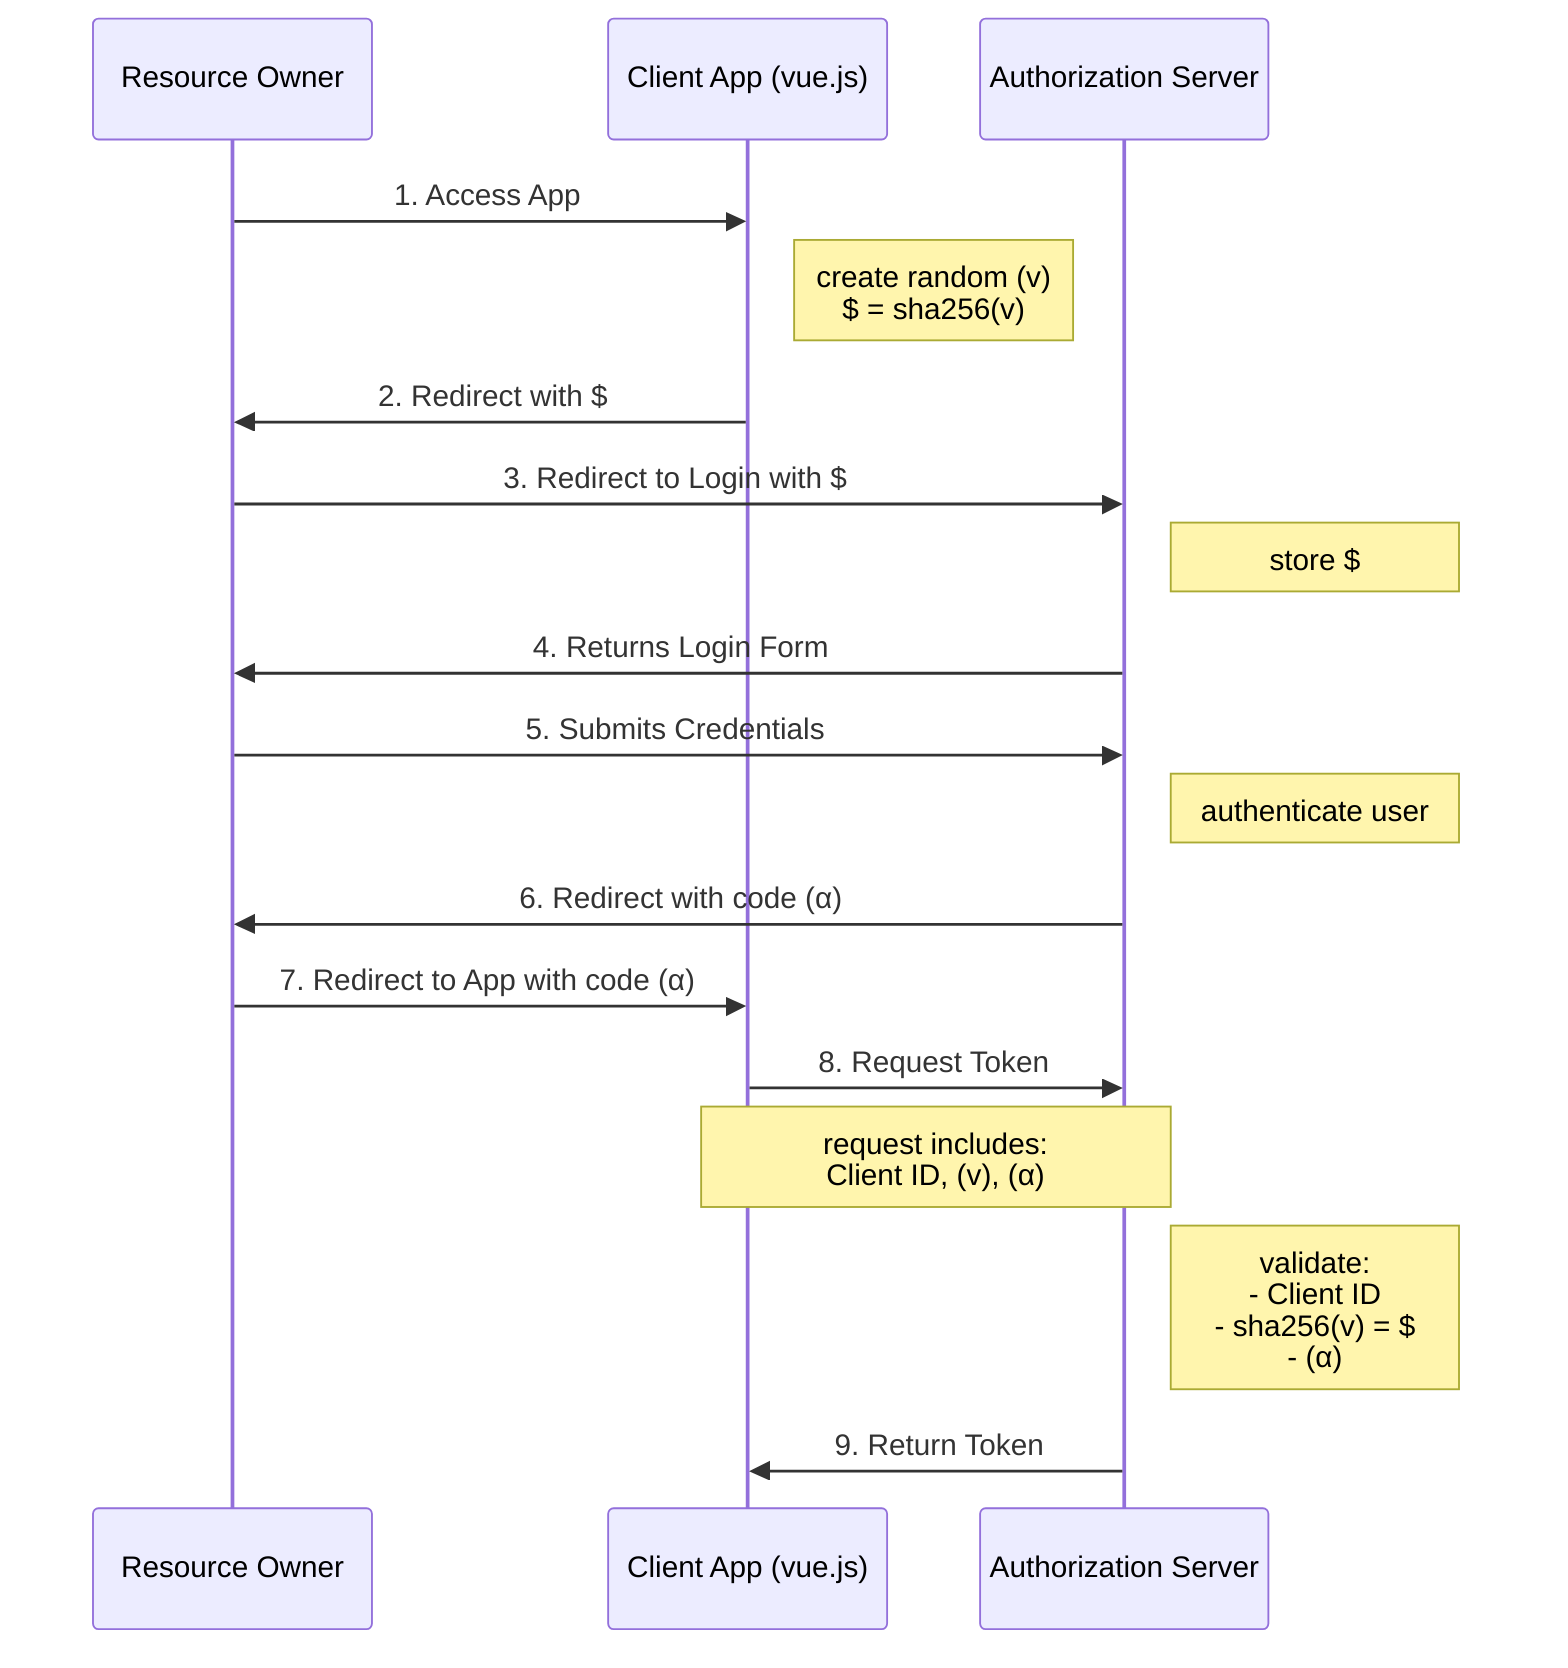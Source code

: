 sequenceDiagram
    participant RO as Resource Owner
    participant CA as Client App (vue.js)
    participant AS as Authorization Server
    RO->>CA: 1. Access App
    note right of CA: create random (v)<br/>$ = sha256(v) 
    CA->>RO: 2. Redirect with $
    RO->>AS: 3. Redirect to Login with $
    note right of AS: store $
    AS->>RO: 4. Returns Login Form
    RO->>AS: 5. Submits Credentials
    note right of AS: authenticate user
    AS->>RO: 6. Redirect with code (α)
    RO->>CA: 7. Redirect to App with code (α)
    CA->>AS: 8. Request Token
    note over CA,AS: request includes:<br/>Client ID, (v), (α)
    note right of AS: validate:<br/>- Client ID<br/>- sha256(v) = $<br/>- (α)
    AS->>CA: 9. Return Token